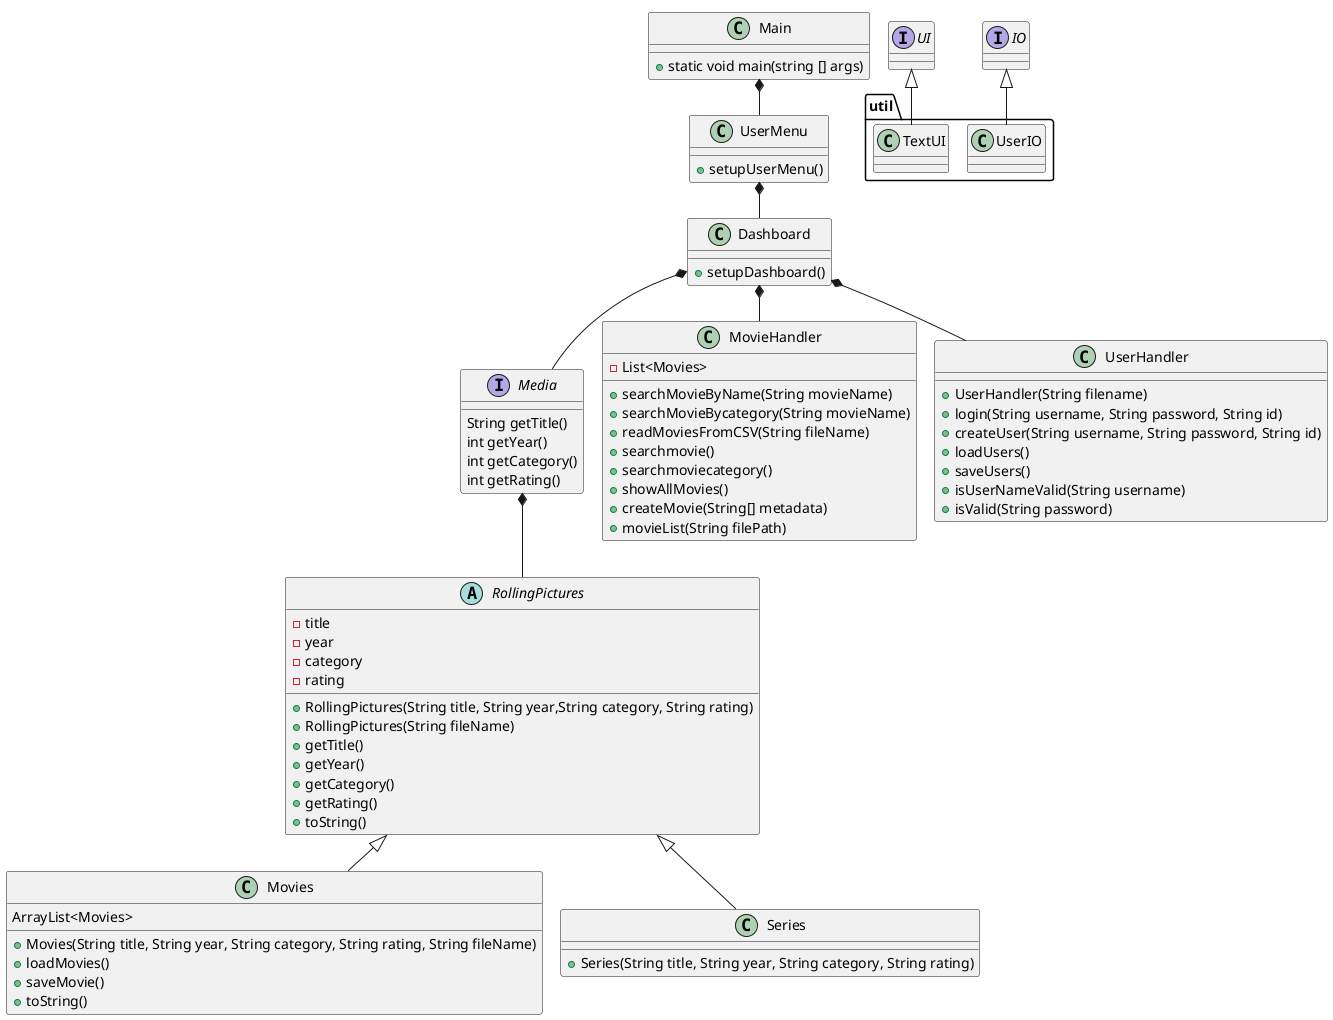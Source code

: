 @startuml
'https://plantuml.com/class-diagram
!pragma layout smetana

interface Media
class Main
class Movies
class Series
class UserMenu
class Dashboard
class MovieHandler
class UserHandler
interface UI
interface IO
abstract RollingPictures

package "util"{
class TextUI
class UserIO
}

Media : String getTitle()
Media : int getYear()
Media : int getCategory()
Media : int getRating()

Main : + static void main(string [] args)

Movies : ArrayList<Movies>
Movies : + Movies(String title, String year, String category, String rating, String fileName)
Movies : + loadMovies()
Movies : + saveMovie()
Movies : + toString()

Series : + Series(String title, String year, String category, String rating)

UserMenu : + setupUserMenu()

Dashboard : + setupDashboard()

MovieHandler : - List<Movies>
MovieHandler : + searchMovieByName(String movieName)
MovieHandler : + searchMovieBycategory(String movieName)
MovieHandler : + readMoviesFromCSV(String fileName)
MovieHandler : + searchmovie()
MovieHandler : + searchmoviecategory()
MovieHandler : + showAllMovies()
MovieHandler : + createMovie(String[] metadata)
MovieHandler : + movieList(String filePath)

UserHandler : + UserHandler(String filename)
UserHandler : + login(String username, String password, String id)
UserHandler : + createUser(String username, String password, String id)
UserHandler : + loadUsers()
UserHandler : + saveUsers()
UserHandler : + isUserNameValid(String username)
UserHandler : + isValid(String password)

RollingPictures : - title
RollingPictures : - year
RollingPictures : - category
RollingPictures : - rating
RollingPictures : + RollingPictures(String title, String year,String category, String rating)
RollingPictures : + RollingPictures(String fileName)
RollingPictures : + getTitle()
RollingPictures : + getYear()
RollingPictures : + getCategory()
RollingPictures : + getRating()
RollingPictures : + toString()

Main *-- UserMenu
UserMenu *-- Dashboard
Dashboard *--Media
Dashboard *-- UserHandler
Dashboard *-- MovieHandler
Media *-- RollingPictures

RollingPictures <|-- Movies
RollingPictures <|-- Series

UI <|-- TextUI
IO <|-- UserIO



@enduml